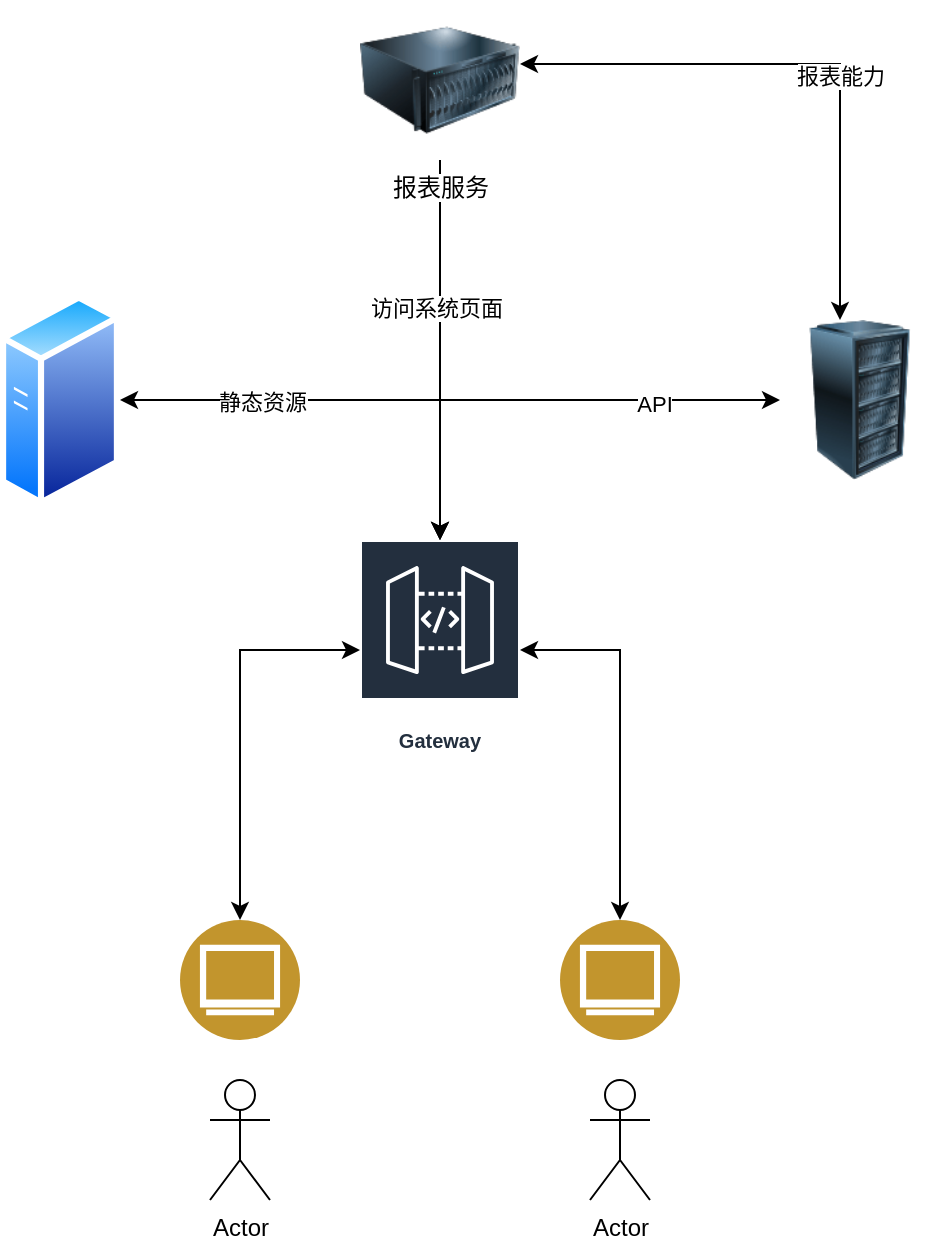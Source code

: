 <mxfile version="16.5.1" type="device"><diagram id="uY-Wp7zDPDtKZIG9pGDH" name="第 1 页"><mxGraphModel dx="910" dy="1841" grid="1" gridSize="10" guides="1" tooltips="1" connect="1" arrows="1" fold="1" page="1" pageScale="1" pageWidth="827" pageHeight="1169" math="0" shadow="0"><root><mxCell id="0"/><mxCell id="1" parent="0"/><mxCell id="rjJinMglZfp0PZtOFNSy-4" value="" style="aspect=fixed;perimeter=ellipsePerimeter;html=1;align=center;shadow=0;dashed=0;fontColor=#4277BB;labelBackgroundColor=#ffffff;fontSize=12;spacingTop=3;image;image=img/lib/ibm/users/browser.svg;" parent="1" vertex="1"><mxGeometry x="150" y="420" width="60" height="60" as="geometry"/></mxCell><mxCell id="rjJinMglZfp0PZtOFNSy-6" value="Actor" style="shape=umlActor;verticalLabelPosition=bottom;verticalAlign=top;html=1;outlineConnect=0;" parent="1" vertex="1"><mxGeometry x="165" y="500" width="30" height="60" as="geometry"/></mxCell><mxCell id="rjJinMglZfp0PZtOFNSy-7" value="" style="aspect=fixed;perimeter=ellipsePerimeter;html=1;align=center;shadow=0;dashed=0;fontColor=#4277BB;labelBackgroundColor=#ffffff;fontSize=12;spacingTop=3;image;image=img/lib/ibm/users/browser.svg;" parent="1" vertex="1"><mxGeometry x="340" y="420" width="60" height="60" as="geometry"/></mxCell><mxCell id="rjJinMglZfp0PZtOFNSy-8" value="Actor" style="shape=umlActor;verticalLabelPosition=bottom;verticalAlign=top;html=1;outlineConnect=0;" parent="1" vertex="1"><mxGeometry x="355" y="500" width="30" height="60" as="geometry"/></mxCell><mxCell id="rjJinMglZfp0PZtOFNSy-12" style="edgeStyle=orthogonalEdgeStyle;rounded=0;orthogonalLoop=1;jettySize=auto;html=1;entryX=0.5;entryY=0;entryDx=0;entryDy=0;startArrow=classic;startFill=1;" parent="1" source="rjJinMglZfp0PZtOFNSy-11" target="rjJinMglZfp0PZtOFNSy-4" edge="1"><mxGeometry relative="1" as="geometry"/></mxCell><mxCell id="rjJinMglZfp0PZtOFNSy-13" style="edgeStyle=orthogonalEdgeStyle;rounded=0;orthogonalLoop=1;jettySize=auto;html=1;entryX=0.5;entryY=0;entryDx=0;entryDy=0;startArrow=classic;startFill=1;" parent="1" source="rjJinMglZfp0PZtOFNSy-11" target="rjJinMglZfp0PZtOFNSy-7" edge="1"><mxGeometry relative="1" as="geometry"/></mxCell><mxCell id="rjJinMglZfp0PZtOFNSy-22" style="edgeStyle=orthogonalEdgeStyle;rounded=0;orthogonalLoop=1;jettySize=auto;html=1;entryX=0;entryY=0.5;entryDx=0;entryDy=0;startArrow=classic;startFill=1;" parent="1" source="rjJinMglZfp0PZtOFNSy-11" target="rjJinMglZfp0PZtOFNSy-16" edge="1"><mxGeometry relative="1" as="geometry"><Array as="points"><mxPoint x="280" y="160"/></Array></mxGeometry></mxCell><mxCell id="rjJinMglZfp0PZtOFNSy-24" value="API" style="edgeLabel;html=1;align=center;verticalAlign=middle;resizable=0;points=[];" parent="rjJinMglZfp0PZtOFNSy-22" vertex="1" connectable="0"><mxGeometry x="0.475" y="-2" relative="1" as="geometry"><mxPoint as="offset"/></mxGeometry></mxCell><mxCell id="rjJinMglZfp0PZtOFNSy-23" style="edgeStyle=orthogonalEdgeStyle;rounded=0;orthogonalLoop=1;jettySize=auto;html=1;entryX=1;entryY=0.5;entryDx=0;entryDy=0;startArrow=classic;startFill=1;" parent="1" source="rjJinMglZfp0PZtOFNSy-11" target="rjJinMglZfp0PZtOFNSy-14" edge="1"><mxGeometry relative="1" as="geometry"><Array as="points"><mxPoint x="280" y="160"/></Array></mxGeometry></mxCell><mxCell id="rjJinMglZfp0PZtOFNSy-25" value="静态资源" style="edgeLabel;html=1;align=center;verticalAlign=middle;resizable=0;points=[];" parent="rjJinMglZfp0PZtOFNSy-23" vertex="1" connectable="0"><mxGeometry x="0.383" y="1" relative="1" as="geometry"><mxPoint as="offset"/></mxGeometry></mxCell><mxCell id="rjJinMglZfp0PZtOFNSy-11" value="Gateway" style="sketch=0;outlineConnect=0;fontColor=#232F3E;gradientColor=none;strokeColor=#ffffff;fillColor=#232F3E;dashed=0;verticalLabelPosition=middle;verticalAlign=bottom;align=center;html=1;whiteSpace=wrap;fontSize=10;fontStyle=1;spacing=3;shape=mxgraph.aws4.productIcon;prIcon=mxgraph.aws4.api_gateway;" parent="1" vertex="1"><mxGeometry x="240" y="230" width="80" height="110" as="geometry"/></mxCell><mxCell id="rjJinMglZfp0PZtOFNSy-14" value="" style="aspect=fixed;perimeter=ellipsePerimeter;html=1;align=center;shadow=0;dashed=0;spacingTop=3;image;image=img/lib/active_directory/generic_server.svg;" parent="1" vertex="1"><mxGeometry x="60" y="106.43" width="60" height="107.14" as="geometry"/></mxCell><mxCell id="rjJinMglZfp0PZtOFNSy-28" style="edgeStyle=orthogonalEdgeStyle;rounded=0;orthogonalLoop=1;jettySize=auto;html=1;entryX=1;entryY=0.4;entryDx=0;entryDy=0;entryPerimeter=0;endArrow=classic;endFill=1;startArrow=classic;startFill=1;" parent="1" source="rjJinMglZfp0PZtOFNSy-16" target="rjJinMglZfp0PZtOFNSy-26" edge="1"><mxGeometry relative="1" as="geometry"><mxPoint x="500" y="-20" as="targetPoint"/><Array as="points"><mxPoint x="480" y="-8"/></Array></mxGeometry></mxCell><mxCell id="rjJinMglZfp0PZtOFNSy-29" value="报表能力" style="edgeLabel;html=1;align=center;verticalAlign=middle;resizable=0;points=[];" parent="rjJinMglZfp0PZtOFNSy-28" vertex="1" connectable="0"><mxGeometry x="-0.153" relative="1" as="geometry"><mxPoint as="offset"/></mxGeometry></mxCell><mxCell id="rjJinMglZfp0PZtOFNSy-16" value="" style="image;html=1;image=img/lib/clip_art/computers/Server_Rack_128x128.png" parent="1" vertex="1"><mxGeometry x="450" y="120" width="80" height="80" as="geometry"/></mxCell><mxCell id="rjJinMglZfp0PZtOFNSy-27" style="edgeStyle=orthogonalEdgeStyle;rounded=0;orthogonalLoop=1;jettySize=auto;html=1;" parent="1" source="rjJinMglZfp0PZtOFNSy-26" edge="1"><mxGeometry relative="1" as="geometry"><mxPoint x="280" y="230" as="targetPoint"/></mxGeometry></mxCell><mxCell id="rjJinMglZfp0PZtOFNSy-30" value="访问系统页面" style="edgeLabel;html=1;align=center;verticalAlign=middle;resizable=0;points=[];" parent="rjJinMglZfp0PZtOFNSy-27" vertex="1" connectable="0"><mxGeometry x="-0.221" y="-2" relative="1" as="geometry"><mxPoint as="offset"/></mxGeometry></mxCell><mxCell id="rjJinMglZfp0PZtOFNSy-26" value="报表服务" style="image;html=1;image=img/lib/clip_art/computers/Server_128x128.png" parent="1" vertex="1"><mxGeometry x="240" y="-40" width="80" height="80" as="geometry"/></mxCell></root></mxGraphModel></diagram></mxfile>